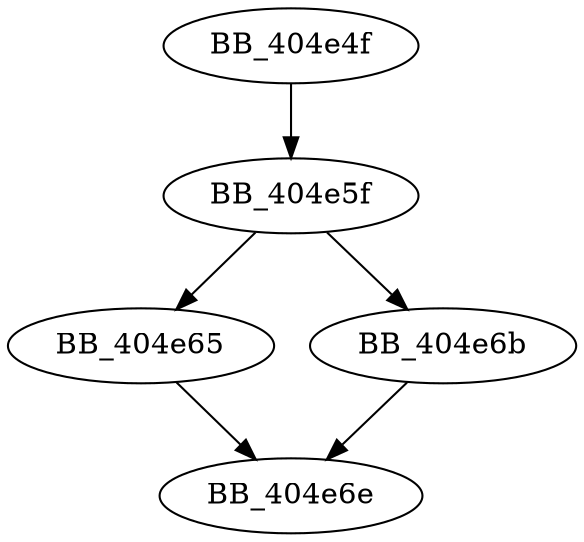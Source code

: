 DiGraph ___crtGetShowWindowMode{
BB_404e4f->BB_404e5f
BB_404e5f->BB_404e65
BB_404e5f->BB_404e6b
BB_404e65->BB_404e6e
BB_404e6b->BB_404e6e
}
